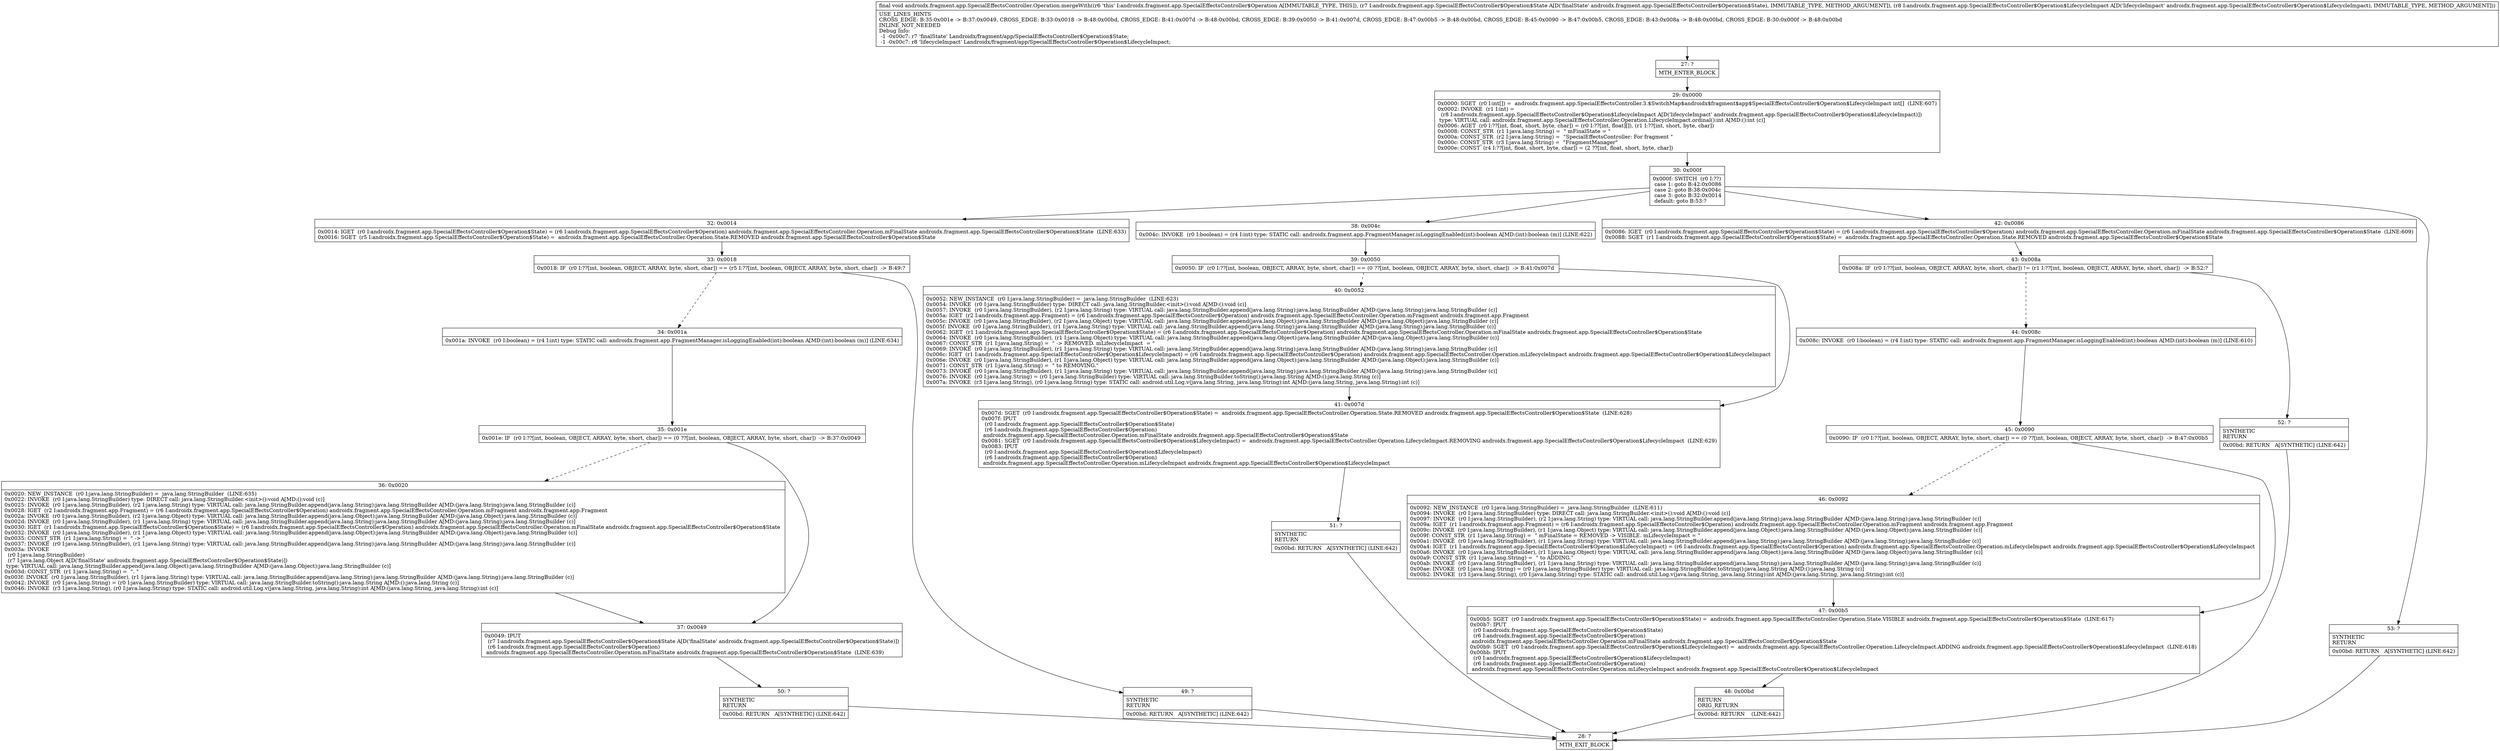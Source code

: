 digraph "CFG forandroidx.fragment.app.SpecialEffectsController.Operation.mergeWith(Landroidx\/fragment\/app\/SpecialEffectsController$Operation$State;Landroidx\/fragment\/app\/SpecialEffectsController$Operation$LifecycleImpact;)V" {
Node_27 [shape=record,label="{27\:\ ?|MTH_ENTER_BLOCK\l}"];
Node_29 [shape=record,label="{29\:\ 0x0000|0x0000: SGET  (r0 I:int[]) =  androidx.fragment.app.SpecialEffectsController.3.$SwitchMap$androidx$fragment$app$SpecialEffectsController$Operation$LifecycleImpact int[]  (LINE:607)\l0x0002: INVOKE  (r1 I:int) = \l  (r8 I:androidx.fragment.app.SpecialEffectsController$Operation$LifecycleImpact A[D('lifecycleImpact' androidx.fragment.app.SpecialEffectsController$Operation$LifecycleImpact)])\l type: VIRTUAL call: androidx.fragment.app.SpecialEffectsController.Operation.LifecycleImpact.ordinal():int A[MD:():int (c)]\l0x0006: AGET  (r0 I:??[int, float, short, byte, char]) = (r0 I:??[int, float][]), (r1 I:??[int, short, byte, char]) \l0x0008: CONST_STR  (r1 I:java.lang.String) =  \" mFinalState = \" \l0x000a: CONST_STR  (r2 I:java.lang.String) =  \"SpecialEffectsController: For fragment \" \l0x000c: CONST_STR  (r3 I:java.lang.String) =  \"FragmentManager\" \l0x000e: CONST  (r4 I:??[int, float, short, byte, char]) = (2 ??[int, float, short, byte, char]) \l}"];
Node_30 [shape=record,label="{30\:\ 0x000f|0x000f: SWITCH  (r0 I:??)\l case 1: goto B:42:0x0086\l case 2: goto B:38:0x004c\l case 3: goto B:32:0x0014\l default: goto B:53:? \l}"];
Node_32 [shape=record,label="{32\:\ 0x0014|0x0014: IGET  (r0 I:androidx.fragment.app.SpecialEffectsController$Operation$State) = (r6 I:androidx.fragment.app.SpecialEffectsController$Operation) androidx.fragment.app.SpecialEffectsController.Operation.mFinalState androidx.fragment.app.SpecialEffectsController$Operation$State  (LINE:633)\l0x0016: SGET  (r5 I:androidx.fragment.app.SpecialEffectsController$Operation$State) =  androidx.fragment.app.SpecialEffectsController.Operation.State.REMOVED androidx.fragment.app.SpecialEffectsController$Operation$State \l}"];
Node_33 [shape=record,label="{33\:\ 0x0018|0x0018: IF  (r0 I:??[int, boolean, OBJECT, ARRAY, byte, short, char]) == (r5 I:??[int, boolean, OBJECT, ARRAY, byte, short, char])  \-\> B:49:? \l}"];
Node_34 [shape=record,label="{34\:\ 0x001a|0x001a: INVOKE  (r0 I:boolean) = (r4 I:int) type: STATIC call: androidx.fragment.app.FragmentManager.isLoggingEnabled(int):boolean A[MD:(int):boolean (m)] (LINE:634)\l}"];
Node_35 [shape=record,label="{35\:\ 0x001e|0x001e: IF  (r0 I:??[int, boolean, OBJECT, ARRAY, byte, short, char]) == (0 ??[int, boolean, OBJECT, ARRAY, byte, short, char])  \-\> B:37:0x0049 \l}"];
Node_36 [shape=record,label="{36\:\ 0x0020|0x0020: NEW_INSTANCE  (r0 I:java.lang.StringBuilder) =  java.lang.StringBuilder  (LINE:635)\l0x0022: INVOKE  (r0 I:java.lang.StringBuilder) type: DIRECT call: java.lang.StringBuilder.\<init\>():void A[MD:():void (c)]\l0x0025: INVOKE  (r0 I:java.lang.StringBuilder), (r2 I:java.lang.String) type: VIRTUAL call: java.lang.StringBuilder.append(java.lang.String):java.lang.StringBuilder A[MD:(java.lang.String):java.lang.StringBuilder (c)]\l0x0028: IGET  (r2 I:androidx.fragment.app.Fragment) = (r6 I:androidx.fragment.app.SpecialEffectsController$Operation) androidx.fragment.app.SpecialEffectsController.Operation.mFragment androidx.fragment.app.Fragment \l0x002a: INVOKE  (r0 I:java.lang.StringBuilder), (r2 I:java.lang.Object) type: VIRTUAL call: java.lang.StringBuilder.append(java.lang.Object):java.lang.StringBuilder A[MD:(java.lang.Object):java.lang.StringBuilder (c)]\l0x002d: INVOKE  (r0 I:java.lang.StringBuilder), (r1 I:java.lang.String) type: VIRTUAL call: java.lang.StringBuilder.append(java.lang.String):java.lang.StringBuilder A[MD:(java.lang.String):java.lang.StringBuilder (c)]\l0x0030: IGET  (r1 I:androidx.fragment.app.SpecialEffectsController$Operation$State) = (r6 I:androidx.fragment.app.SpecialEffectsController$Operation) androidx.fragment.app.SpecialEffectsController.Operation.mFinalState androidx.fragment.app.SpecialEffectsController$Operation$State \l0x0032: INVOKE  (r0 I:java.lang.StringBuilder), (r1 I:java.lang.Object) type: VIRTUAL call: java.lang.StringBuilder.append(java.lang.Object):java.lang.StringBuilder A[MD:(java.lang.Object):java.lang.StringBuilder (c)]\l0x0035: CONST_STR  (r1 I:java.lang.String) =  \" \-\> \" \l0x0037: INVOKE  (r0 I:java.lang.StringBuilder), (r1 I:java.lang.String) type: VIRTUAL call: java.lang.StringBuilder.append(java.lang.String):java.lang.StringBuilder A[MD:(java.lang.String):java.lang.StringBuilder (c)]\l0x003a: INVOKE  \l  (r0 I:java.lang.StringBuilder)\l  (r7 I:java.lang.Object A[D('finalState' androidx.fragment.app.SpecialEffectsController$Operation$State)])\l type: VIRTUAL call: java.lang.StringBuilder.append(java.lang.Object):java.lang.StringBuilder A[MD:(java.lang.Object):java.lang.StringBuilder (c)]\l0x003d: CONST_STR  (r1 I:java.lang.String) =  \". \" \l0x003f: INVOKE  (r0 I:java.lang.StringBuilder), (r1 I:java.lang.String) type: VIRTUAL call: java.lang.StringBuilder.append(java.lang.String):java.lang.StringBuilder A[MD:(java.lang.String):java.lang.StringBuilder (c)]\l0x0042: INVOKE  (r0 I:java.lang.String) = (r0 I:java.lang.StringBuilder) type: VIRTUAL call: java.lang.StringBuilder.toString():java.lang.String A[MD:():java.lang.String (c)]\l0x0046: INVOKE  (r3 I:java.lang.String), (r0 I:java.lang.String) type: STATIC call: android.util.Log.v(java.lang.String, java.lang.String):int A[MD:(java.lang.String, java.lang.String):int (c)]\l}"];
Node_37 [shape=record,label="{37\:\ 0x0049|0x0049: IPUT  \l  (r7 I:androidx.fragment.app.SpecialEffectsController$Operation$State A[D('finalState' androidx.fragment.app.SpecialEffectsController$Operation$State)])\l  (r6 I:androidx.fragment.app.SpecialEffectsController$Operation)\l androidx.fragment.app.SpecialEffectsController.Operation.mFinalState androidx.fragment.app.SpecialEffectsController$Operation$State  (LINE:639)\l}"];
Node_50 [shape=record,label="{50\:\ ?|SYNTHETIC\lRETURN\l|0x00bd: RETURN   A[SYNTHETIC] (LINE:642)\l}"];
Node_28 [shape=record,label="{28\:\ ?|MTH_EXIT_BLOCK\l}"];
Node_49 [shape=record,label="{49\:\ ?|SYNTHETIC\lRETURN\l|0x00bd: RETURN   A[SYNTHETIC] (LINE:642)\l}"];
Node_38 [shape=record,label="{38\:\ 0x004c|0x004c: INVOKE  (r0 I:boolean) = (r4 I:int) type: STATIC call: androidx.fragment.app.FragmentManager.isLoggingEnabled(int):boolean A[MD:(int):boolean (m)] (LINE:622)\l}"];
Node_39 [shape=record,label="{39\:\ 0x0050|0x0050: IF  (r0 I:??[int, boolean, OBJECT, ARRAY, byte, short, char]) == (0 ??[int, boolean, OBJECT, ARRAY, byte, short, char])  \-\> B:41:0x007d \l}"];
Node_40 [shape=record,label="{40\:\ 0x0052|0x0052: NEW_INSTANCE  (r0 I:java.lang.StringBuilder) =  java.lang.StringBuilder  (LINE:623)\l0x0054: INVOKE  (r0 I:java.lang.StringBuilder) type: DIRECT call: java.lang.StringBuilder.\<init\>():void A[MD:():void (c)]\l0x0057: INVOKE  (r0 I:java.lang.StringBuilder), (r2 I:java.lang.String) type: VIRTUAL call: java.lang.StringBuilder.append(java.lang.String):java.lang.StringBuilder A[MD:(java.lang.String):java.lang.StringBuilder (c)]\l0x005a: IGET  (r2 I:androidx.fragment.app.Fragment) = (r6 I:androidx.fragment.app.SpecialEffectsController$Operation) androidx.fragment.app.SpecialEffectsController.Operation.mFragment androidx.fragment.app.Fragment \l0x005c: INVOKE  (r0 I:java.lang.StringBuilder), (r2 I:java.lang.Object) type: VIRTUAL call: java.lang.StringBuilder.append(java.lang.Object):java.lang.StringBuilder A[MD:(java.lang.Object):java.lang.StringBuilder (c)]\l0x005f: INVOKE  (r0 I:java.lang.StringBuilder), (r1 I:java.lang.String) type: VIRTUAL call: java.lang.StringBuilder.append(java.lang.String):java.lang.StringBuilder A[MD:(java.lang.String):java.lang.StringBuilder (c)]\l0x0062: IGET  (r1 I:androidx.fragment.app.SpecialEffectsController$Operation$State) = (r6 I:androidx.fragment.app.SpecialEffectsController$Operation) androidx.fragment.app.SpecialEffectsController.Operation.mFinalState androidx.fragment.app.SpecialEffectsController$Operation$State \l0x0064: INVOKE  (r0 I:java.lang.StringBuilder), (r1 I:java.lang.Object) type: VIRTUAL call: java.lang.StringBuilder.append(java.lang.Object):java.lang.StringBuilder A[MD:(java.lang.Object):java.lang.StringBuilder (c)]\l0x0067: CONST_STR  (r1 I:java.lang.String) =  \" \-\> REMOVED. mLifecycleImpact  = \" \l0x0069: INVOKE  (r0 I:java.lang.StringBuilder), (r1 I:java.lang.String) type: VIRTUAL call: java.lang.StringBuilder.append(java.lang.String):java.lang.StringBuilder A[MD:(java.lang.String):java.lang.StringBuilder (c)]\l0x006c: IGET  (r1 I:androidx.fragment.app.SpecialEffectsController$Operation$LifecycleImpact) = (r6 I:androidx.fragment.app.SpecialEffectsController$Operation) androidx.fragment.app.SpecialEffectsController.Operation.mLifecycleImpact androidx.fragment.app.SpecialEffectsController$Operation$LifecycleImpact \l0x006e: INVOKE  (r0 I:java.lang.StringBuilder), (r1 I:java.lang.Object) type: VIRTUAL call: java.lang.StringBuilder.append(java.lang.Object):java.lang.StringBuilder A[MD:(java.lang.Object):java.lang.StringBuilder (c)]\l0x0071: CONST_STR  (r1 I:java.lang.String) =  \" to REMOVING.\" \l0x0073: INVOKE  (r0 I:java.lang.StringBuilder), (r1 I:java.lang.String) type: VIRTUAL call: java.lang.StringBuilder.append(java.lang.String):java.lang.StringBuilder A[MD:(java.lang.String):java.lang.StringBuilder (c)]\l0x0076: INVOKE  (r0 I:java.lang.String) = (r0 I:java.lang.StringBuilder) type: VIRTUAL call: java.lang.StringBuilder.toString():java.lang.String A[MD:():java.lang.String (c)]\l0x007a: INVOKE  (r3 I:java.lang.String), (r0 I:java.lang.String) type: STATIC call: android.util.Log.v(java.lang.String, java.lang.String):int A[MD:(java.lang.String, java.lang.String):int (c)]\l}"];
Node_41 [shape=record,label="{41\:\ 0x007d|0x007d: SGET  (r0 I:androidx.fragment.app.SpecialEffectsController$Operation$State) =  androidx.fragment.app.SpecialEffectsController.Operation.State.REMOVED androidx.fragment.app.SpecialEffectsController$Operation$State  (LINE:628)\l0x007f: IPUT  \l  (r0 I:androidx.fragment.app.SpecialEffectsController$Operation$State)\l  (r6 I:androidx.fragment.app.SpecialEffectsController$Operation)\l androidx.fragment.app.SpecialEffectsController.Operation.mFinalState androidx.fragment.app.SpecialEffectsController$Operation$State \l0x0081: SGET  (r0 I:androidx.fragment.app.SpecialEffectsController$Operation$LifecycleImpact) =  androidx.fragment.app.SpecialEffectsController.Operation.LifecycleImpact.REMOVING androidx.fragment.app.SpecialEffectsController$Operation$LifecycleImpact  (LINE:629)\l0x0083: IPUT  \l  (r0 I:androidx.fragment.app.SpecialEffectsController$Operation$LifecycleImpact)\l  (r6 I:androidx.fragment.app.SpecialEffectsController$Operation)\l androidx.fragment.app.SpecialEffectsController.Operation.mLifecycleImpact androidx.fragment.app.SpecialEffectsController$Operation$LifecycleImpact \l}"];
Node_51 [shape=record,label="{51\:\ ?|SYNTHETIC\lRETURN\l|0x00bd: RETURN   A[SYNTHETIC] (LINE:642)\l}"];
Node_42 [shape=record,label="{42\:\ 0x0086|0x0086: IGET  (r0 I:androidx.fragment.app.SpecialEffectsController$Operation$State) = (r6 I:androidx.fragment.app.SpecialEffectsController$Operation) androidx.fragment.app.SpecialEffectsController.Operation.mFinalState androidx.fragment.app.SpecialEffectsController$Operation$State  (LINE:609)\l0x0088: SGET  (r1 I:androidx.fragment.app.SpecialEffectsController$Operation$State) =  androidx.fragment.app.SpecialEffectsController.Operation.State.REMOVED androidx.fragment.app.SpecialEffectsController$Operation$State \l}"];
Node_43 [shape=record,label="{43\:\ 0x008a|0x008a: IF  (r0 I:??[int, boolean, OBJECT, ARRAY, byte, short, char]) != (r1 I:??[int, boolean, OBJECT, ARRAY, byte, short, char])  \-\> B:52:? \l}"];
Node_44 [shape=record,label="{44\:\ 0x008c|0x008c: INVOKE  (r0 I:boolean) = (r4 I:int) type: STATIC call: androidx.fragment.app.FragmentManager.isLoggingEnabled(int):boolean A[MD:(int):boolean (m)] (LINE:610)\l}"];
Node_45 [shape=record,label="{45\:\ 0x0090|0x0090: IF  (r0 I:??[int, boolean, OBJECT, ARRAY, byte, short, char]) == (0 ??[int, boolean, OBJECT, ARRAY, byte, short, char])  \-\> B:47:0x00b5 \l}"];
Node_46 [shape=record,label="{46\:\ 0x0092|0x0092: NEW_INSTANCE  (r0 I:java.lang.StringBuilder) =  java.lang.StringBuilder  (LINE:611)\l0x0094: INVOKE  (r0 I:java.lang.StringBuilder) type: DIRECT call: java.lang.StringBuilder.\<init\>():void A[MD:():void (c)]\l0x0097: INVOKE  (r0 I:java.lang.StringBuilder), (r2 I:java.lang.String) type: VIRTUAL call: java.lang.StringBuilder.append(java.lang.String):java.lang.StringBuilder A[MD:(java.lang.String):java.lang.StringBuilder (c)]\l0x009a: IGET  (r1 I:androidx.fragment.app.Fragment) = (r6 I:androidx.fragment.app.SpecialEffectsController$Operation) androidx.fragment.app.SpecialEffectsController.Operation.mFragment androidx.fragment.app.Fragment \l0x009c: INVOKE  (r0 I:java.lang.StringBuilder), (r1 I:java.lang.Object) type: VIRTUAL call: java.lang.StringBuilder.append(java.lang.Object):java.lang.StringBuilder A[MD:(java.lang.Object):java.lang.StringBuilder (c)]\l0x009f: CONST_STR  (r1 I:java.lang.String) =  \" mFinalState = REMOVED \-\> VISIBLE. mLifecycleImpact = \" \l0x00a1: INVOKE  (r0 I:java.lang.StringBuilder), (r1 I:java.lang.String) type: VIRTUAL call: java.lang.StringBuilder.append(java.lang.String):java.lang.StringBuilder A[MD:(java.lang.String):java.lang.StringBuilder (c)]\l0x00a4: IGET  (r1 I:androidx.fragment.app.SpecialEffectsController$Operation$LifecycleImpact) = (r6 I:androidx.fragment.app.SpecialEffectsController$Operation) androidx.fragment.app.SpecialEffectsController.Operation.mLifecycleImpact androidx.fragment.app.SpecialEffectsController$Operation$LifecycleImpact \l0x00a6: INVOKE  (r0 I:java.lang.StringBuilder), (r1 I:java.lang.Object) type: VIRTUAL call: java.lang.StringBuilder.append(java.lang.Object):java.lang.StringBuilder A[MD:(java.lang.Object):java.lang.StringBuilder (c)]\l0x00a9: CONST_STR  (r1 I:java.lang.String) =  \" to ADDING.\" \l0x00ab: INVOKE  (r0 I:java.lang.StringBuilder), (r1 I:java.lang.String) type: VIRTUAL call: java.lang.StringBuilder.append(java.lang.String):java.lang.StringBuilder A[MD:(java.lang.String):java.lang.StringBuilder (c)]\l0x00ae: INVOKE  (r0 I:java.lang.String) = (r0 I:java.lang.StringBuilder) type: VIRTUAL call: java.lang.StringBuilder.toString():java.lang.String A[MD:():java.lang.String (c)]\l0x00b2: INVOKE  (r3 I:java.lang.String), (r0 I:java.lang.String) type: STATIC call: android.util.Log.v(java.lang.String, java.lang.String):int A[MD:(java.lang.String, java.lang.String):int (c)]\l}"];
Node_47 [shape=record,label="{47\:\ 0x00b5|0x00b5: SGET  (r0 I:androidx.fragment.app.SpecialEffectsController$Operation$State) =  androidx.fragment.app.SpecialEffectsController.Operation.State.VISIBLE androidx.fragment.app.SpecialEffectsController$Operation$State  (LINE:617)\l0x00b7: IPUT  \l  (r0 I:androidx.fragment.app.SpecialEffectsController$Operation$State)\l  (r6 I:androidx.fragment.app.SpecialEffectsController$Operation)\l androidx.fragment.app.SpecialEffectsController.Operation.mFinalState androidx.fragment.app.SpecialEffectsController$Operation$State \l0x00b9: SGET  (r0 I:androidx.fragment.app.SpecialEffectsController$Operation$LifecycleImpact) =  androidx.fragment.app.SpecialEffectsController.Operation.LifecycleImpact.ADDING androidx.fragment.app.SpecialEffectsController$Operation$LifecycleImpact  (LINE:618)\l0x00bb: IPUT  \l  (r0 I:androidx.fragment.app.SpecialEffectsController$Operation$LifecycleImpact)\l  (r6 I:androidx.fragment.app.SpecialEffectsController$Operation)\l androidx.fragment.app.SpecialEffectsController.Operation.mLifecycleImpact androidx.fragment.app.SpecialEffectsController$Operation$LifecycleImpact \l}"];
Node_48 [shape=record,label="{48\:\ 0x00bd|RETURN\lORIG_RETURN\l|0x00bd: RETURN    (LINE:642)\l}"];
Node_52 [shape=record,label="{52\:\ ?|SYNTHETIC\lRETURN\l|0x00bd: RETURN   A[SYNTHETIC] (LINE:642)\l}"];
Node_53 [shape=record,label="{53\:\ ?|SYNTHETIC\lRETURN\l|0x00bd: RETURN   A[SYNTHETIC] (LINE:642)\l}"];
MethodNode[shape=record,label="{final void androidx.fragment.app.SpecialEffectsController.Operation.mergeWith((r6 'this' I:androidx.fragment.app.SpecialEffectsController$Operation A[IMMUTABLE_TYPE, THIS]), (r7 I:androidx.fragment.app.SpecialEffectsController$Operation$State A[D('finalState' androidx.fragment.app.SpecialEffectsController$Operation$State), IMMUTABLE_TYPE, METHOD_ARGUMENT]), (r8 I:androidx.fragment.app.SpecialEffectsController$Operation$LifecycleImpact A[D('lifecycleImpact' androidx.fragment.app.SpecialEffectsController$Operation$LifecycleImpact), IMMUTABLE_TYPE, METHOD_ARGUMENT]))  | USE_LINES_HINTS\lCROSS_EDGE: B:35:0x001e \-\> B:37:0x0049, CROSS_EDGE: B:33:0x0018 \-\> B:48:0x00bd, CROSS_EDGE: B:41:0x007d \-\> B:48:0x00bd, CROSS_EDGE: B:39:0x0050 \-\> B:41:0x007d, CROSS_EDGE: B:47:0x00b5 \-\> B:48:0x00bd, CROSS_EDGE: B:45:0x0090 \-\> B:47:0x00b5, CROSS_EDGE: B:43:0x008a \-\> B:48:0x00bd, CROSS_EDGE: B:30:0x000f \-\> B:48:0x00bd\lINLINE_NOT_NEEDED\lDebug Info:\l  \-1 \-0x00c7: r7 'finalState' Landroidx\/fragment\/app\/SpecialEffectsController$Operation$State;\l  \-1 \-0x00c7: r8 'lifecycleImpact' Landroidx\/fragment\/app\/SpecialEffectsController$Operation$LifecycleImpact;\l}"];
MethodNode -> Node_27;Node_27 -> Node_29;
Node_29 -> Node_30;
Node_30 -> Node_32;
Node_30 -> Node_38;
Node_30 -> Node_42;
Node_30 -> Node_53;
Node_32 -> Node_33;
Node_33 -> Node_34[style=dashed];
Node_33 -> Node_49;
Node_34 -> Node_35;
Node_35 -> Node_36[style=dashed];
Node_35 -> Node_37;
Node_36 -> Node_37;
Node_37 -> Node_50;
Node_50 -> Node_28;
Node_49 -> Node_28;
Node_38 -> Node_39;
Node_39 -> Node_40[style=dashed];
Node_39 -> Node_41;
Node_40 -> Node_41;
Node_41 -> Node_51;
Node_51 -> Node_28;
Node_42 -> Node_43;
Node_43 -> Node_44[style=dashed];
Node_43 -> Node_52;
Node_44 -> Node_45;
Node_45 -> Node_46[style=dashed];
Node_45 -> Node_47;
Node_46 -> Node_47;
Node_47 -> Node_48;
Node_48 -> Node_28;
Node_52 -> Node_28;
Node_53 -> Node_28;
}

